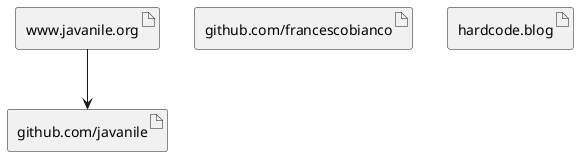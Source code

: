@startuml
skinparam backgroundcolor transparent

'== Assets =='

'-- Javanile --'
artifact "www.javanile.org"
artifact "github.com/javanile"

'-- Francesco Bianco --'
artifact "github.com/francescobianco"
artifact "hardcode.blog"

'== Connections =='

[www.javanile.org] --> [github.com/javanile]

@enduml
